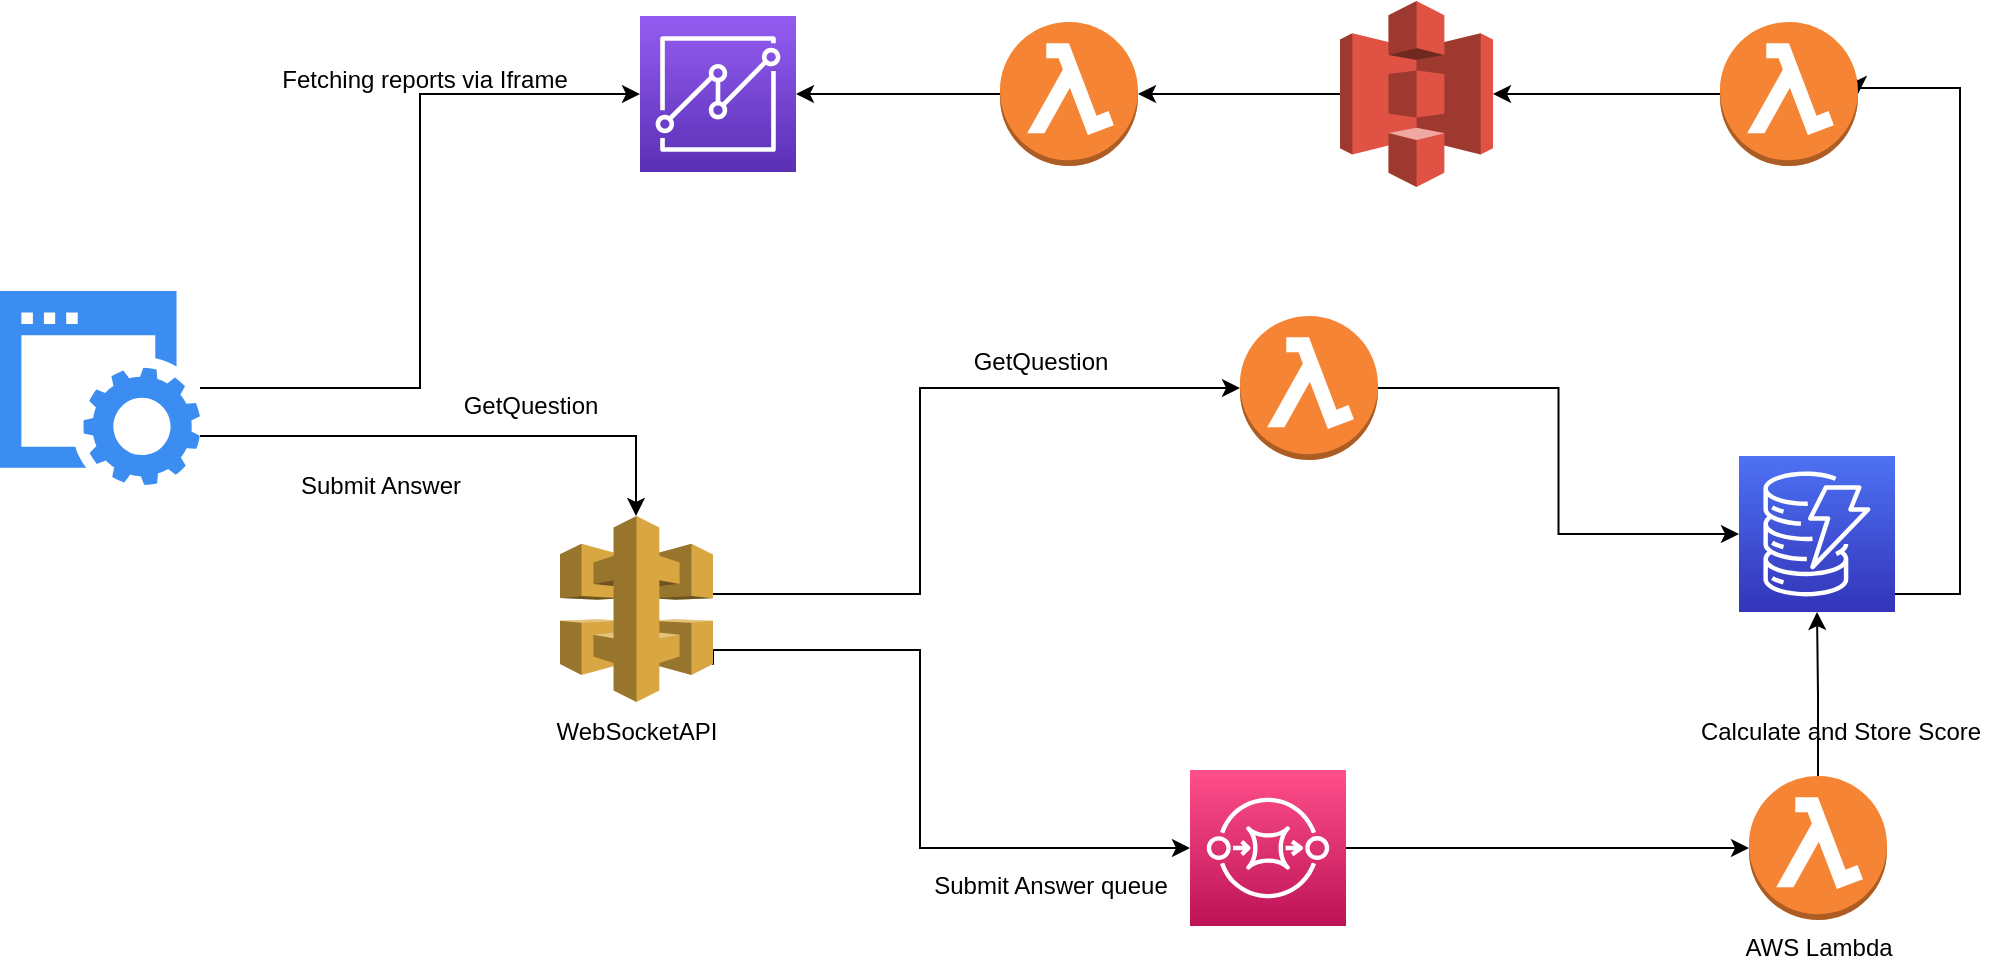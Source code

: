 <mxfile version="21.6.6" type="google">
  <diagram name="Page-1" id="wTW-hEl39QRUmpcvvkM4">
    <mxGraphModel grid="1" page="1" gridSize="10" guides="1" tooltips="1" connect="1" arrows="1" fold="1" pageScale="1" pageWidth="827" pageHeight="1169" math="0" shadow="0">
      <root>
        <mxCell id="0" />
        <mxCell id="1" parent="0" />
        <mxCell id="q-SuUmUb_qlC8W2TQcC4-3" style="edgeStyle=orthogonalEdgeStyle;rounded=0;orthogonalLoop=1;jettySize=auto;html=1;entryX=0;entryY=0.5;entryDx=0;entryDy=0;entryPerimeter=0;" edge="1" parent="1" source="q-SuUmUb_qlC8W2TQcC4-1" target="q-SuUmUb_qlC8W2TQcC4-2">
          <mxGeometry relative="1" as="geometry">
            <Array as="points">
              <mxPoint x="240" y="339" />
              <mxPoint x="240" y="236" />
            </Array>
          </mxGeometry>
        </mxCell>
        <mxCell id="q-SuUmUb_qlC8W2TQcC4-14" style="edgeStyle=orthogonalEdgeStyle;rounded=0;orthogonalLoop=1;jettySize=auto;html=1;entryX=0;entryY=0.5;entryDx=0;entryDy=0;entryPerimeter=0;exitX=1;exitY=0.8;exitDx=0;exitDy=0;exitPerimeter=0;" edge="1" parent="1" source="q-SuUmUb_qlC8W2TQcC4-1" target="q-SuUmUb_qlC8W2TQcC4-13">
          <mxGeometry relative="1" as="geometry">
            <Array as="points">
              <mxPoint x="240" y="367" />
              <mxPoint x="240" y="466" />
            </Array>
          </mxGeometry>
        </mxCell>
        <mxCell id="q-SuUmUb_qlC8W2TQcC4-1" value="" style="outlineConnect=0;dashed=0;verticalLabelPosition=bottom;verticalAlign=top;align=center;html=1;shape=mxgraph.aws3.api_gateway;fillColor=#D9A741;gradientColor=none;" vertex="1" parent="1">
          <mxGeometry x="60" y="300" width="76.5" height="93" as="geometry" />
        </mxCell>
        <mxCell id="q-SuUmUb_qlC8W2TQcC4-17" style="edgeStyle=orthogonalEdgeStyle;rounded=0;orthogonalLoop=1;jettySize=auto;html=1;" edge="1" parent="1" source="q-SuUmUb_qlC8W2TQcC4-2" target="q-SuUmUb_qlC8W2TQcC4-4">
          <mxGeometry relative="1" as="geometry" />
        </mxCell>
        <mxCell id="q-SuUmUb_qlC8W2TQcC4-2" value="" style="outlineConnect=0;dashed=0;verticalLabelPosition=bottom;verticalAlign=top;align=center;html=1;shape=mxgraph.aws3.lambda_function;fillColor=#F58534;gradientColor=none;" vertex="1" parent="1">
          <mxGeometry x="400" y="200" width="69" height="72" as="geometry" />
        </mxCell>
        <mxCell id="q-SuUmUb_qlC8W2TQcC4-19" style="edgeStyle=orthogonalEdgeStyle;rounded=0;orthogonalLoop=1;jettySize=auto;html=1;entryX=1;entryY=0.5;entryDx=0;entryDy=0;entryPerimeter=0;" edge="1" parent="1" source="q-SuUmUb_qlC8W2TQcC4-4" target="q-SuUmUb_qlC8W2TQcC4-18">
          <mxGeometry relative="1" as="geometry">
            <Array as="points">
              <mxPoint x="760" y="339" />
              <mxPoint x="760" y="86" />
            </Array>
          </mxGeometry>
        </mxCell>
        <mxCell id="q-SuUmUb_qlC8W2TQcC4-4" value="" style="sketch=0;points=[[0,0,0],[0.25,0,0],[0.5,0,0],[0.75,0,0],[1,0,0],[0,1,0],[0.25,1,0],[0.5,1,0],[0.75,1,0],[1,1,0],[0,0.25,0],[0,0.5,0],[0,0.75,0],[1,0.25,0],[1,0.5,0],[1,0.75,0]];outlineConnect=0;fontColor=#232F3E;gradientColor=#4D72F3;gradientDirection=north;fillColor=#3334B9;strokeColor=#ffffff;dashed=0;verticalLabelPosition=bottom;verticalAlign=top;align=center;html=1;fontSize=12;fontStyle=0;aspect=fixed;shape=mxgraph.aws4.resourceIcon;resIcon=mxgraph.aws4.dynamodb;" vertex="1" parent="1">
          <mxGeometry x="649.5" y="270" width="78" height="78" as="geometry" />
        </mxCell>
        <mxCell id="q-SuUmUb_qlC8W2TQcC4-16" style="edgeStyle=orthogonalEdgeStyle;rounded=0;orthogonalLoop=1;jettySize=auto;html=1;entryX=0.5;entryY=1;entryDx=0;entryDy=0;entryPerimeter=0;" edge="1" parent="1" source="q-SuUmUb_qlC8W2TQcC4-10" target="q-SuUmUb_qlC8W2TQcC4-4">
          <mxGeometry relative="1" as="geometry" />
        </mxCell>
        <mxCell id="q-SuUmUb_qlC8W2TQcC4-10" value="AWS Lambda" style="outlineConnect=0;dashed=0;verticalLabelPosition=bottom;verticalAlign=top;align=center;html=1;shape=mxgraph.aws3.lambda_function;fillColor=#F58534;gradientColor=none;" vertex="1" parent="1">
          <mxGeometry x="654.5" y="430" width="69" height="72" as="geometry" />
        </mxCell>
        <mxCell id="q-SuUmUb_qlC8W2TQcC4-15" style="edgeStyle=orthogonalEdgeStyle;rounded=0;orthogonalLoop=1;jettySize=auto;html=1;" edge="1" parent="1" source="q-SuUmUb_qlC8W2TQcC4-13" target="q-SuUmUb_qlC8W2TQcC4-10">
          <mxGeometry relative="1" as="geometry" />
        </mxCell>
        <mxCell id="q-SuUmUb_qlC8W2TQcC4-13" value="" style="sketch=0;points=[[0,0,0],[0.25,0,0],[0.5,0,0],[0.75,0,0],[1,0,0],[0,1,0],[0.25,1,0],[0.5,1,0],[0.75,1,0],[1,1,0],[0,0.25,0],[0,0.5,0],[0,0.75,0],[1,0.25,0],[1,0.5,0],[1,0.75,0]];outlineConnect=0;fontColor=#232F3E;gradientColor=#FF4F8B;gradientDirection=north;fillColor=#BC1356;strokeColor=#ffffff;dashed=0;verticalLabelPosition=bottom;verticalAlign=top;align=center;html=1;fontSize=12;fontStyle=0;aspect=fixed;shape=mxgraph.aws4.resourceIcon;resIcon=mxgraph.aws4.sqs;" vertex="1" parent="1">
          <mxGeometry x="375" y="427" width="78" height="78" as="geometry" />
        </mxCell>
        <mxCell id="q-SuUmUb_qlC8W2TQcC4-24" style="edgeStyle=orthogonalEdgeStyle;rounded=0;orthogonalLoop=1;jettySize=auto;html=1;" edge="1" parent="1" source="q-SuUmUb_qlC8W2TQcC4-18" target="q-SuUmUb_qlC8W2TQcC4-20">
          <mxGeometry relative="1" as="geometry" />
        </mxCell>
        <mxCell id="q-SuUmUb_qlC8W2TQcC4-18" value="" style="outlineConnect=0;dashed=0;verticalLabelPosition=bottom;verticalAlign=top;align=center;html=1;shape=mxgraph.aws3.lambda_function;fillColor=#F58534;gradientColor=none;" vertex="1" parent="1">
          <mxGeometry x="640" y="53" width="69" height="72" as="geometry" />
        </mxCell>
        <mxCell id="q-SuUmUb_qlC8W2TQcC4-25" style="edgeStyle=orthogonalEdgeStyle;rounded=0;orthogonalLoop=1;jettySize=auto;html=1;" edge="1" parent="1" source="q-SuUmUb_qlC8W2TQcC4-20" target="q-SuUmUb_qlC8W2TQcC4-26">
          <mxGeometry relative="1" as="geometry">
            <mxPoint x="380" y="89" as="targetPoint" />
          </mxGeometry>
        </mxCell>
        <mxCell id="q-SuUmUb_qlC8W2TQcC4-20" value="" style="outlineConnect=0;dashed=0;verticalLabelPosition=bottom;verticalAlign=top;align=center;html=1;shape=mxgraph.aws3.s3;fillColor=#E05243;gradientColor=none;" vertex="1" parent="1">
          <mxGeometry x="450" y="42.5" width="76.5" height="93" as="geometry" />
        </mxCell>
        <mxCell id="q-SuUmUb_qlC8W2TQcC4-22" value="" style="sketch=0;points=[[0,0,0],[0.25,0,0],[0.5,0,0],[0.75,0,0],[1,0,0],[0,1,0],[0.25,1,0],[0.5,1,0],[0.75,1,0],[1,1,0],[0,0.25,0],[0,0.5,0],[0,0.75,0],[1,0.25,0],[1,0.5,0],[1,0.75,0]];outlineConnect=0;fontColor=#232F3E;gradientColor=#945DF2;gradientDirection=north;fillColor=#5A30B5;strokeColor=#ffffff;dashed=0;verticalLabelPosition=bottom;verticalAlign=top;align=center;html=1;fontSize=12;fontStyle=0;aspect=fixed;shape=mxgraph.aws4.resourceIcon;resIcon=mxgraph.aws4.quicksight;" vertex="1" parent="1">
          <mxGeometry x="100" y="50" width="78" height="78" as="geometry" />
        </mxCell>
        <mxCell id="q-SuUmUb_qlC8W2TQcC4-27" style="edgeStyle=orthogonalEdgeStyle;rounded=0;orthogonalLoop=1;jettySize=auto;html=1;" edge="1" parent="1" source="q-SuUmUb_qlC8W2TQcC4-26" target="q-SuUmUb_qlC8W2TQcC4-22">
          <mxGeometry relative="1" as="geometry" />
        </mxCell>
        <mxCell id="q-SuUmUb_qlC8W2TQcC4-26" value="" style="outlineConnect=0;dashed=0;verticalLabelPosition=bottom;verticalAlign=top;align=center;html=1;shape=mxgraph.aws3.lambda_function;fillColor=#F58534;gradientColor=none;" vertex="1" parent="1">
          <mxGeometry x="280" y="53" width="69" height="72" as="geometry" />
        </mxCell>
        <mxCell id="q-SuUmUb_qlC8W2TQcC4-29" style="edgeStyle=orthogonalEdgeStyle;rounded=0;orthogonalLoop=1;jettySize=auto;html=1;entryX=0;entryY=0.5;entryDx=0;entryDy=0;entryPerimeter=0;" edge="1" parent="1" source="q-SuUmUb_qlC8W2TQcC4-28" target="q-SuUmUb_qlC8W2TQcC4-22">
          <mxGeometry relative="1" as="geometry" />
        </mxCell>
        <mxCell id="q-SuUmUb_qlC8W2TQcC4-30" style="edgeStyle=orthogonalEdgeStyle;rounded=0;orthogonalLoop=1;jettySize=auto;html=1;" edge="1" parent="1" source="q-SuUmUb_qlC8W2TQcC4-28" target="q-SuUmUb_qlC8W2TQcC4-1">
          <mxGeometry relative="1" as="geometry">
            <Array as="points">
              <mxPoint x="98" y="260" />
            </Array>
          </mxGeometry>
        </mxCell>
        <mxCell id="q-SuUmUb_qlC8W2TQcC4-28" value="" style="sketch=0;html=1;aspect=fixed;strokeColor=none;shadow=0;fillColor=#3B8DF1;verticalAlign=top;labelPosition=center;verticalLabelPosition=bottom;shape=mxgraph.gcp2.website" vertex="1" parent="1">
          <mxGeometry x="-220" y="187.5" width="100" height="97" as="geometry" />
        </mxCell>
        <mxCell id="q-SuUmUb_qlC8W2TQcC4-31" value="Fetching reports via Iframe" style="text;html=1;align=center;verticalAlign=middle;resizable=0;points=[];autosize=1;strokeColor=none;fillColor=none;" vertex="1" parent="1">
          <mxGeometry x="-93" y="67" width="170" height="30" as="geometry" />
        </mxCell>
        <mxCell id="q-SuUmUb_qlC8W2TQcC4-32" value="GetQuestion" style="text;html=1;align=center;verticalAlign=middle;resizable=0;points=[];autosize=1;strokeColor=none;fillColor=none;" vertex="1" parent="1">
          <mxGeometry y="230" width="90" height="30" as="geometry" />
        </mxCell>
        <mxCell id="q-SuUmUb_qlC8W2TQcC4-33" value="GetQuestion" style="text;html=1;align=center;verticalAlign=middle;resizable=0;points=[];autosize=1;strokeColor=none;fillColor=none;" vertex="1" parent="1">
          <mxGeometry x="255" y="208" width="90" height="30" as="geometry" />
        </mxCell>
        <mxCell id="q-SuUmUb_qlC8W2TQcC4-34" value="WebSocketAPI" style="text;html=1;align=center;verticalAlign=middle;resizable=0;points=[];autosize=1;strokeColor=none;fillColor=none;" vertex="1" parent="1">
          <mxGeometry x="48.25" y="393" width="100" height="30" as="geometry" />
        </mxCell>
        <mxCell id="q-SuUmUb_qlC8W2TQcC4-39" value="Submit Answer queue" style="text;html=1;align=center;verticalAlign=middle;resizable=0;points=[];autosize=1;strokeColor=none;fillColor=none;" vertex="1" parent="1">
          <mxGeometry x="235" y="470" width="140" height="30" as="geometry" />
        </mxCell>
        <mxCell id="q-SuUmUb_qlC8W2TQcC4-40" value="Submit Answer" style="text;html=1;align=center;verticalAlign=middle;resizable=0;points=[];autosize=1;strokeColor=none;fillColor=none;" vertex="1" parent="1">
          <mxGeometry x="-80" y="270" width="100" height="30" as="geometry" />
        </mxCell>
        <mxCell id="q-SuUmUb_qlC8W2TQcC4-42" value="Calculate and Store Score" style="text;html=1;align=center;verticalAlign=middle;resizable=0;points=[];autosize=1;strokeColor=none;fillColor=none;" vertex="1" parent="1">
          <mxGeometry x="620" y="393" width="160" height="30" as="geometry" />
        </mxCell>
      </root>
    </mxGraphModel>
  </diagram>
</mxfile>
